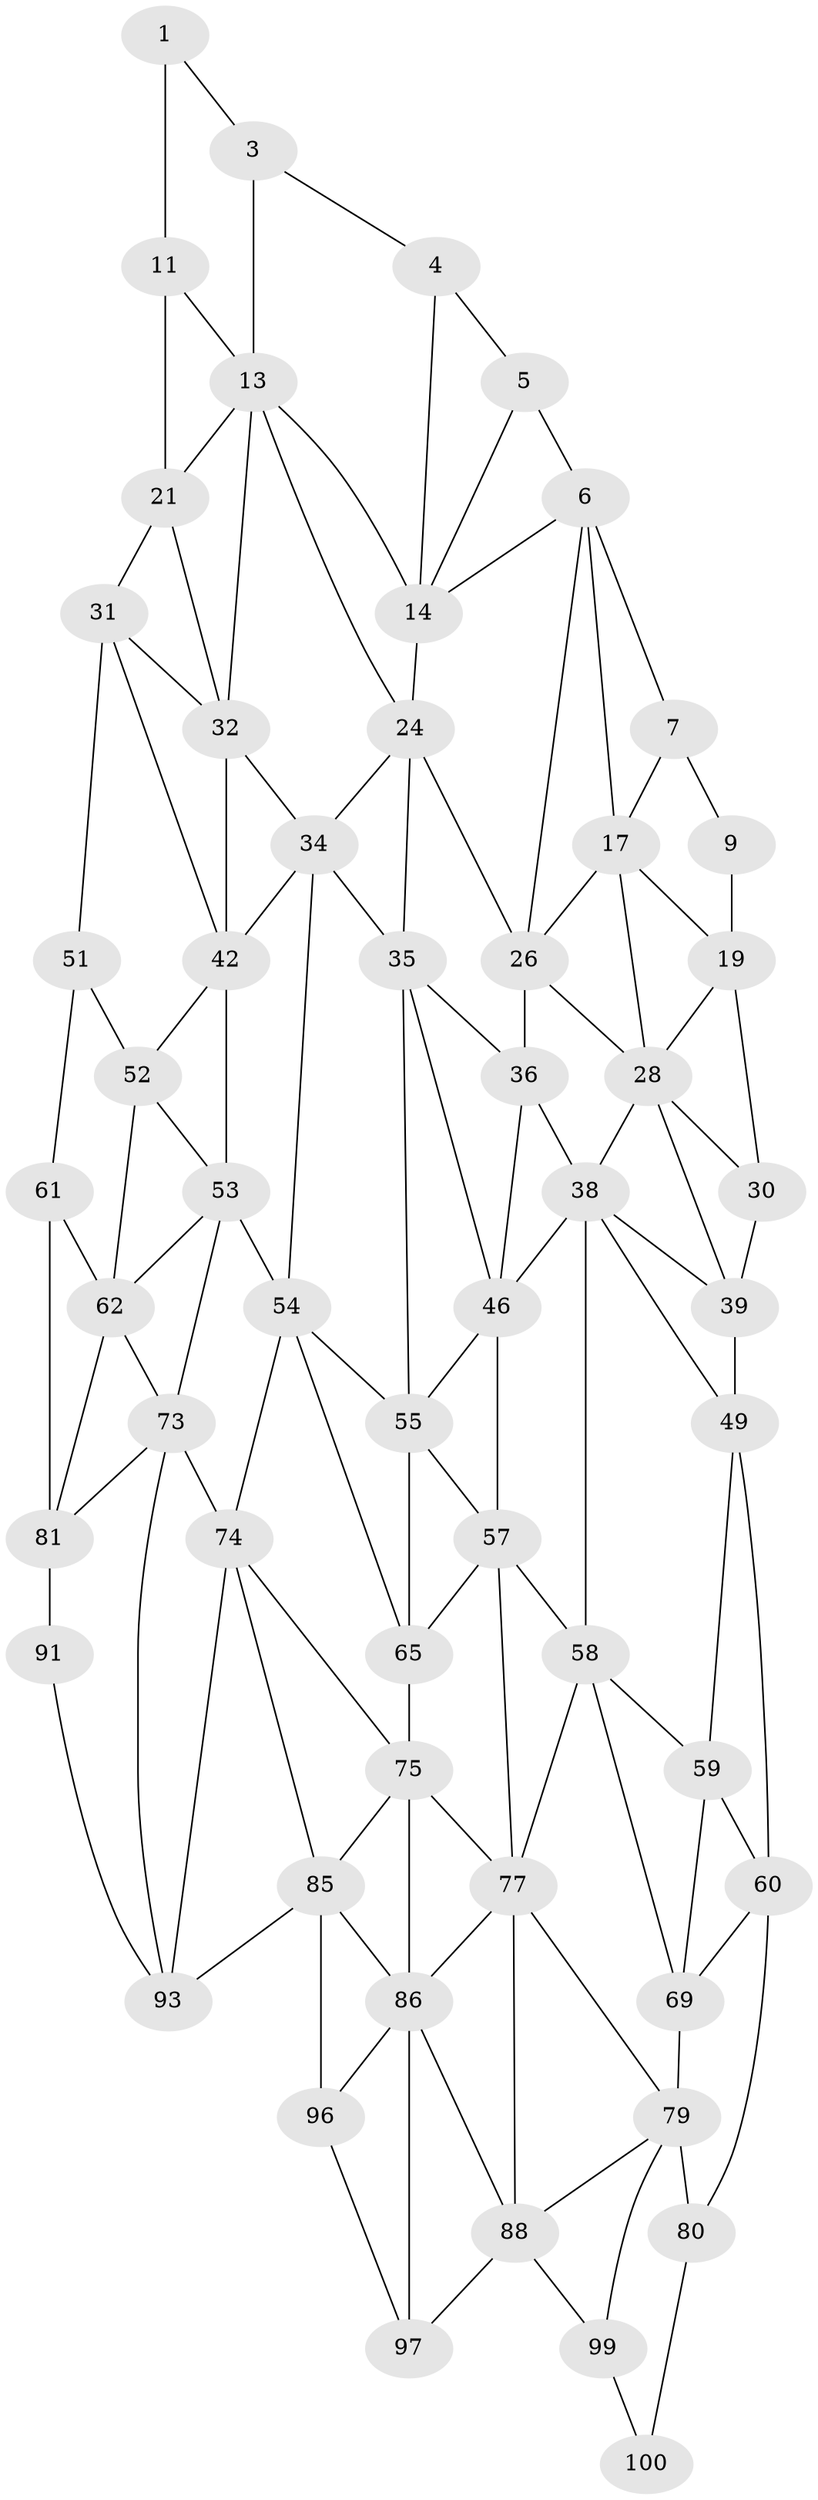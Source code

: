 // original degree distribution, {2: 0.04, 3: 0.32, 4: 0.64}
// Generated by graph-tools (version 1.1) at 2025/38/02/21/25 10:38:57]
// undirected, 56 vertices, 118 edges
graph export_dot {
graph [start="1"]
  node [color=gray90,style=filled];
  1 [super="+2"];
  3;
  4;
  5;
  6 [super="+16"];
  7 [super="+8"];
  9 [super="+10"];
  11 [super="+12"];
  13 [super="+23"];
  14 [super="+15"];
  17 [super="+18"];
  19 [super="+20"];
  21 [super="+22"];
  24 [super="+25"];
  26 [super="+27"];
  28 [super="+29"];
  30;
  31 [super="+41"];
  32 [super="+33"];
  34 [super="+44"];
  35 [super="+45"];
  36 [super="+37"];
  38 [super="+48"];
  39 [super="+40"];
  42 [super="+43"];
  46 [super="+47"];
  49 [super="+50"];
  51;
  52;
  53 [super="+63"];
  54 [super="+64"];
  55 [super="+56"];
  57 [super="+67"];
  58 [super="+68"];
  59;
  60 [super="+70"];
  61 [super="+71"];
  62 [super="+72"];
  65 [super="+66"];
  69;
  73 [super="+83"];
  74 [super="+84"];
  75 [super="+76"];
  77 [super="+78"];
  79 [super="+89"];
  80 [super="+90"];
  81 [super="+82"];
  85 [super="+95"];
  86 [super="+87"];
  88 [super="+98"];
  91 [super="+92"];
  93 [super="+94"];
  96;
  97;
  99;
  100;
  1 -- 11 [weight=2];
  1 -- 3;
  3 -- 13;
  3 -- 4;
  4 -- 14;
  4 -- 5;
  5 -- 6;
  5 -- 14;
  6 -- 7;
  6 -- 17;
  6 -- 26;
  6 -- 14;
  7 -- 17 [weight=2];
  7 -- 9;
  9 -- 19 [weight=2];
  11 -- 21 [weight=2];
  11 -- 13;
  13 -- 14;
  13 -- 24;
  13 -- 21;
  13 -- 32;
  14 -- 24 [weight=2];
  17 -- 26;
  17 -- 19;
  17 -- 28;
  19 -- 28;
  19 -- 30;
  21 -- 31;
  21 -- 32;
  24 -- 34;
  24 -- 26;
  24 -- 35;
  26 -- 36 [weight=2];
  26 -- 28;
  28 -- 38;
  28 -- 30;
  28 -- 39;
  30 -- 39;
  31 -- 32;
  31 -- 42;
  31 -- 51;
  32 -- 42 [weight=2];
  32 -- 34;
  34 -- 35 [weight=2];
  34 -- 42;
  34 -- 54;
  35 -- 36;
  35 -- 46;
  35 -- 55;
  36 -- 46 [weight=2];
  36 -- 38;
  38 -- 39;
  38 -- 49;
  38 -- 58;
  38 -- 46;
  39 -- 49 [weight=2];
  42 -- 52;
  42 -- 53;
  46 -- 55;
  46 -- 57;
  49 -- 59;
  49 -- 60;
  51 -- 61;
  51 -- 52;
  52 -- 62;
  52 -- 53;
  53 -- 54 [weight=2];
  53 -- 73;
  53 -- 62;
  54 -- 55;
  54 -- 65;
  54 -- 74;
  55 -- 65 [weight=2];
  55 -- 57;
  57 -- 58 [weight=2];
  57 -- 77;
  57 -- 65;
  58 -- 59;
  58 -- 69;
  58 -- 77;
  59 -- 69;
  59 -- 60;
  60 -- 80;
  60 -- 69;
  61 -- 62 [weight=2];
  61 -- 81;
  62 -- 73;
  62 -- 81;
  65 -- 75 [weight=2];
  69 -- 79;
  73 -- 74 [weight=2];
  73 -- 81;
  73 -- 93;
  74 -- 75;
  74 -- 85;
  74 -- 93;
  75 -- 85;
  75 -- 77;
  75 -- 86;
  77 -- 86;
  77 -- 88;
  77 -- 79;
  79 -- 80 [weight=2];
  79 -- 88;
  79 -- 99;
  80 -- 100;
  81 -- 91 [weight=2];
  85 -- 86;
  85 -- 96;
  85 -- 93;
  86 -- 96;
  86 -- 88;
  86 -- 97;
  88 -- 97;
  88 -- 99;
  91 -- 93;
  96 -- 97;
  99 -- 100;
}
